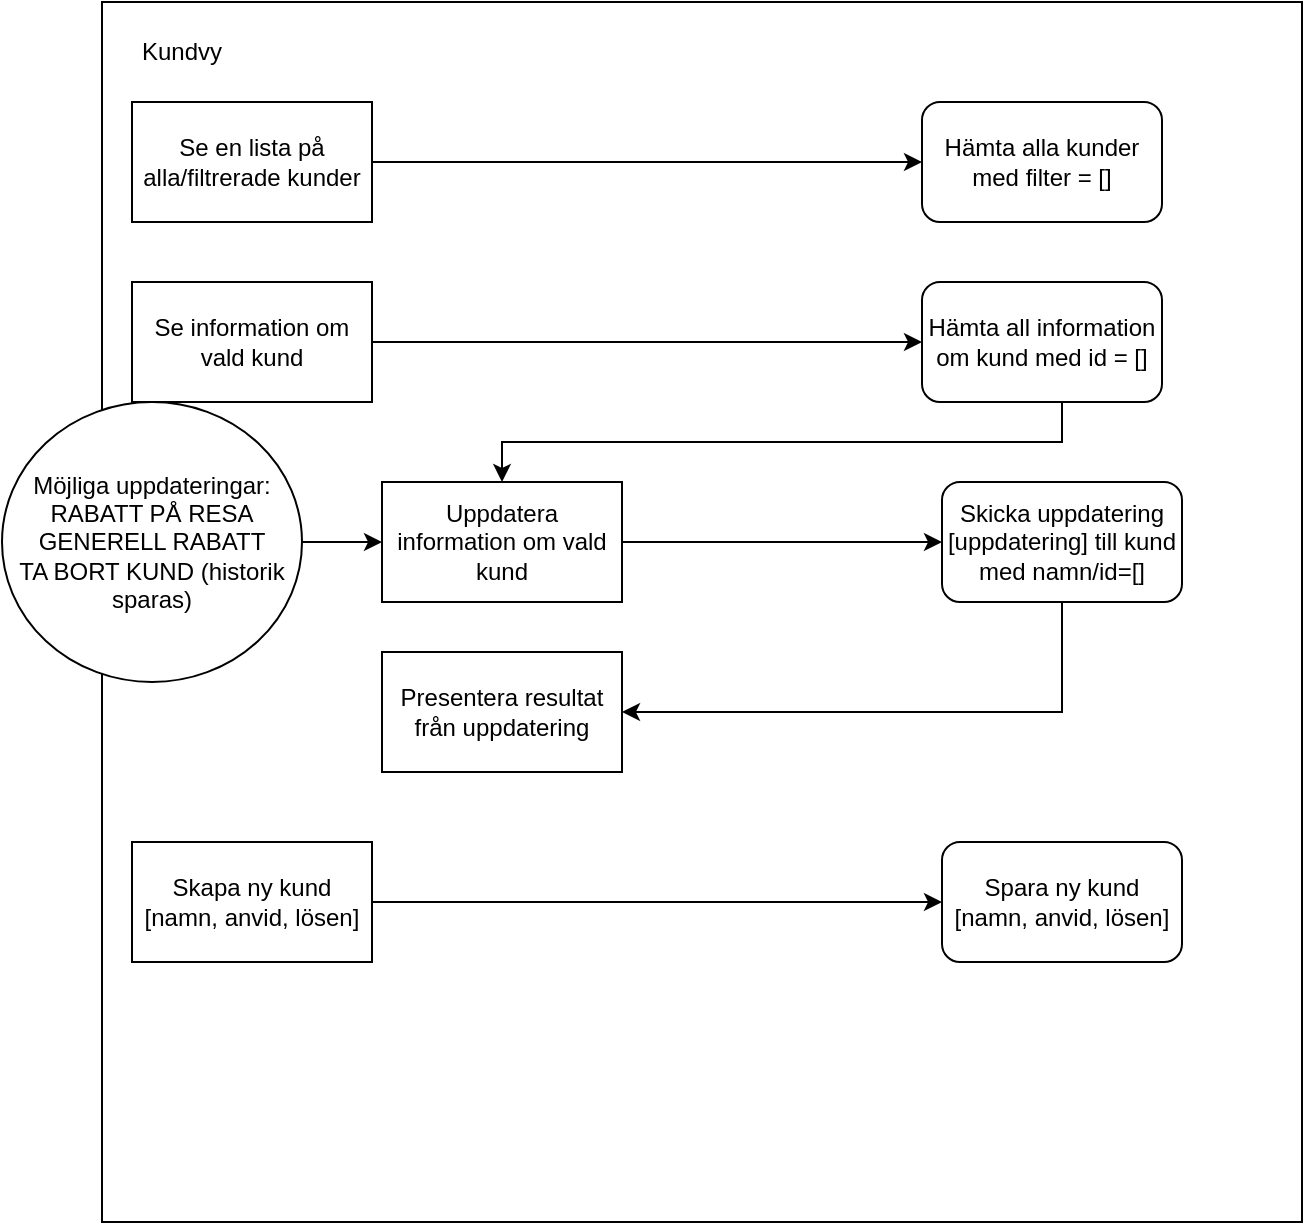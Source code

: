 <mxfile version="20.5.3" type="device"><diagram id="C5RBs43oDa-KdzZeNtuy" name="Page-1"><mxGraphModel dx="1805" dy="438" grid="1" gridSize="10" guides="1" tooltips="1" connect="1" arrows="1" fold="1" page="1" pageScale="1" pageWidth="827" pageHeight="1169" math="0" shadow="0"><root><mxCell id="WIyWlLk6GJQsqaUBKTNV-0"/><mxCell id="WIyWlLk6GJQsqaUBKTNV-1" parent="WIyWlLk6GJQsqaUBKTNV-0"/><mxCell id="2CMYHc9eaqo3txcD2SGa-37" value="" style="rounded=0;whiteSpace=wrap;html=1;" parent="WIyWlLk6GJQsqaUBKTNV-1" vertex="1"><mxGeometry x="40" y="640" width="600" height="610" as="geometry"/></mxCell><mxCell id="2CMYHc9eaqo3txcD2SGa-38" value="Kundvy" style="text;html=1;strokeColor=none;fillColor=none;align=center;verticalAlign=middle;whiteSpace=wrap;rounded=0;" parent="WIyWlLk6GJQsqaUBKTNV-1" vertex="1"><mxGeometry x="50" y="650" width="60" height="30" as="geometry"/></mxCell><mxCell id="2CMYHc9eaqo3txcD2SGa-39" value="Se en lista på alla/filtrerade kunder" style="rounded=0;whiteSpace=wrap;html=1;" parent="WIyWlLk6GJQsqaUBKTNV-1" vertex="1"><mxGeometry x="55" y="690" width="120" height="60" as="geometry"/></mxCell><mxCell id="2CMYHc9eaqo3txcD2SGa-40" value="Hämta alla kunder med filter = []" style="rounded=1;whiteSpace=wrap;html=1;" parent="WIyWlLk6GJQsqaUBKTNV-1" vertex="1"><mxGeometry x="450" y="690" width="120" height="60" as="geometry"/></mxCell><mxCell id="2CMYHc9eaqo3txcD2SGa-41" value="" style="endArrow=classic;html=1;rounded=0;exitX=1;exitY=0.5;exitDx=0;exitDy=0;entryX=0;entryY=0.5;entryDx=0;entryDy=0;" parent="WIyWlLk6GJQsqaUBKTNV-1" source="2CMYHc9eaqo3txcD2SGa-39" target="2CMYHc9eaqo3txcD2SGa-40" edge="1"><mxGeometry width="50" height="50" relative="1" as="geometry"><mxPoint x="620" y="520" as="sourcePoint"/><mxPoint x="670" y="470" as="targetPoint"/></mxGeometry></mxCell><mxCell id="2CMYHc9eaqo3txcD2SGa-42" value="Se information om vald kund" style="rounded=0;whiteSpace=wrap;html=1;" parent="WIyWlLk6GJQsqaUBKTNV-1" vertex="1"><mxGeometry x="55" y="780" width="120" height="60" as="geometry"/></mxCell><mxCell id="2CMYHc9eaqo3txcD2SGa-43" value="Hämta all information om kund med id = []" style="rounded=1;whiteSpace=wrap;html=1;" parent="WIyWlLk6GJQsqaUBKTNV-1" vertex="1"><mxGeometry x="450" y="780" width="120" height="60" as="geometry"/></mxCell><mxCell id="2CMYHc9eaqo3txcD2SGa-44" value="" style="endArrow=classic;html=1;rounded=0;exitX=1;exitY=0.5;exitDx=0;exitDy=0;entryX=0;entryY=0.5;entryDx=0;entryDy=0;" parent="WIyWlLk6GJQsqaUBKTNV-1" source="2CMYHc9eaqo3txcD2SGa-42" target="2CMYHc9eaqo3txcD2SGa-43" edge="1"><mxGeometry width="50" height="50" relative="1" as="geometry"><mxPoint x="620" y="610" as="sourcePoint"/><mxPoint x="670" y="560" as="targetPoint"/></mxGeometry></mxCell><mxCell id="2CMYHc9eaqo3txcD2SGa-45" value="Uppdatera information om vald kund" style="rounded=0;whiteSpace=wrap;html=1;" parent="WIyWlLk6GJQsqaUBKTNV-1" vertex="1"><mxGeometry x="180" y="880" width="120" height="60" as="geometry"/></mxCell><mxCell id="2CMYHc9eaqo3txcD2SGa-46" value="" style="endArrow=classic;html=1;rounded=0;exitX=0.5;exitY=1;exitDx=0;exitDy=0;entryX=0.5;entryY=0;entryDx=0;entryDy=0;" parent="WIyWlLk6GJQsqaUBKTNV-1" target="2CMYHc9eaqo3txcD2SGa-45" edge="1"><mxGeometry width="50" height="50" relative="1" as="geometry"><mxPoint x="520" y="840" as="sourcePoint"/><mxPoint x="390" y="900" as="targetPoint"/><Array as="points"><mxPoint x="520" y="860"/><mxPoint x="240" y="860"/></Array></mxGeometry></mxCell><mxCell id="2CMYHc9eaqo3txcD2SGa-47" value="Skicka uppdatering [uppdatering] till kund med namn/id=[]" style="rounded=1;whiteSpace=wrap;html=1;" parent="WIyWlLk6GJQsqaUBKTNV-1" vertex="1"><mxGeometry x="460" y="880" width="120" height="60" as="geometry"/></mxCell><mxCell id="2CMYHc9eaqo3txcD2SGa-48" value="" style="endArrow=classic;html=1;rounded=0;exitX=1;exitY=0.5;exitDx=0;exitDy=0;entryX=0;entryY=0.5;entryDx=0;entryDy=0;" parent="WIyWlLk6GJQsqaUBKTNV-1" source="2CMYHc9eaqo3txcD2SGa-45" target="2CMYHc9eaqo3txcD2SGa-47" edge="1"><mxGeometry width="50" height="50" relative="1" as="geometry"><mxPoint x="340" y="920" as="sourcePoint"/><mxPoint x="390" y="870" as="targetPoint"/></mxGeometry></mxCell><mxCell id="2CMYHc9eaqo3txcD2SGa-49" value="Presentera resultat från uppdatering" style="rounded=0;whiteSpace=wrap;html=1;" parent="WIyWlLk6GJQsqaUBKTNV-1" vertex="1"><mxGeometry x="180" y="965" width="120" height="60" as="geometry"/></mxCell><mxCell id="2CMYHc9eaqo3txcD2SGa-50" value="" style="endArrow=classic;html=1;rounded=0;exitX=0.5;exitY=1;exitDx=0;exitDy=0;entryX=1;entryY=0.5;entryDx=0;entryDy=0;" parent="WIyWlLk6GJQsqaUBKTNV-1" source="2CMYHc9eaqo3txcD2SGa-47" target="2CMYHc9eaqo3txcD2SGa-49" edge="1"><mxGeometry width="50" height="50" relative="1" as="geometry"><mxPoint x="340" y="900" as="sourcePoint"/><mxPoint x="390" y="850" as="targetPoint"/><Array as="points"><mxPoint x="520" y="995"/></Array></mxGeometry></mxCell><mxCell id="2CMYHc9eaqo3txcD2SGa-53" value="Möjliga uppdateringar:&lt;br&gt;RABATT PÅ RESA&lt;br&gt;&lt;div&gt;GENERELL RABATT&lt;/div&gt;&lt;div&gt;TA BORT KUND (historik sparas)&lt;br&gt;&lt;/div&gt;" style="ellipse;whiteSpace=wrap;html=1;" parent="WIyWlLk6GJQsqaUBKTNV-1" vertex="1"><mxGeometry x="-10" y="840" width="150" height="140" as="geometry"/></mxCell><mxCell id="2CMYHc9eaqo3txcD2SGa-54" value="" style="endArrow=classic;html=1;rounded=0;exitX=1;exitY=0.5;exitDx=0;exitDy=0;entryX=0;entryY=0.5;entryDx=0;entryDy=0;" parent="WIyWlLk6GJQsqaUBKTNV-1" source="2CMYHc9eaqo3txcD2SGa-53" edge="1"><mxGeometry width="50" height="50" relative="1" as="geometry"><mxPoint x="340" y="870" as="sourcePoint"/><mxPoint x="180" y="910" as="targetPoint"/></mxGeometry></mxCell><mxCell id="2CMYHc9eaqo3txcD2SGa-95" value="Skapa ny kund [namn, anvid, lösen]" style="rounded=0;whiteSpace=wrap;html=1;" parent="WIyWlLk6GJQsqaUBKTNV-1" vertex="1"><mxGeometry x="55" y="1060" width="120" height="60" as="geometry"/></mxCell><mxCell id="2CMYHc9eaqo3txcD2SGa-96" value="Spara ny kund &lt;br&gt;[namn, anvid, lösen]" style="rounded=1;whiteSpace=wrap;html=1;" parent="WIyWlLk6GJQsqaUBKTNV-1" vertex="1"><mxGeometry x="460" y="1060" width="120" height="60" as="geometry"/></mxCell><mxCell id="2CMYHc9eaqo3txcD2SGa-97" value="" style="endArrow=classic;html=1;rounded=0;exitX=1;exitY=0.5;exitDx=0;exitDy=0;entryX=0;entryY=0.5;entryDx=0;entryDy=0;" parent="WIyWlLk6GJQsqaUBKTNV-1" source="2CMYHc9eaqo3txcD2SGa-95" target="2CMYHc9eaqo3txcD2SGa-96" edge="1"><mxGeometry width="50" height="50" relative="1" as="geometry"><mxPoint x="620" y="1100" as="sourcePoint"/><mxPoint x="670" y="1050" as="targetPoint"/></mxGeometry></mxCell></root></mxGraphModel></diagram></mxfile>